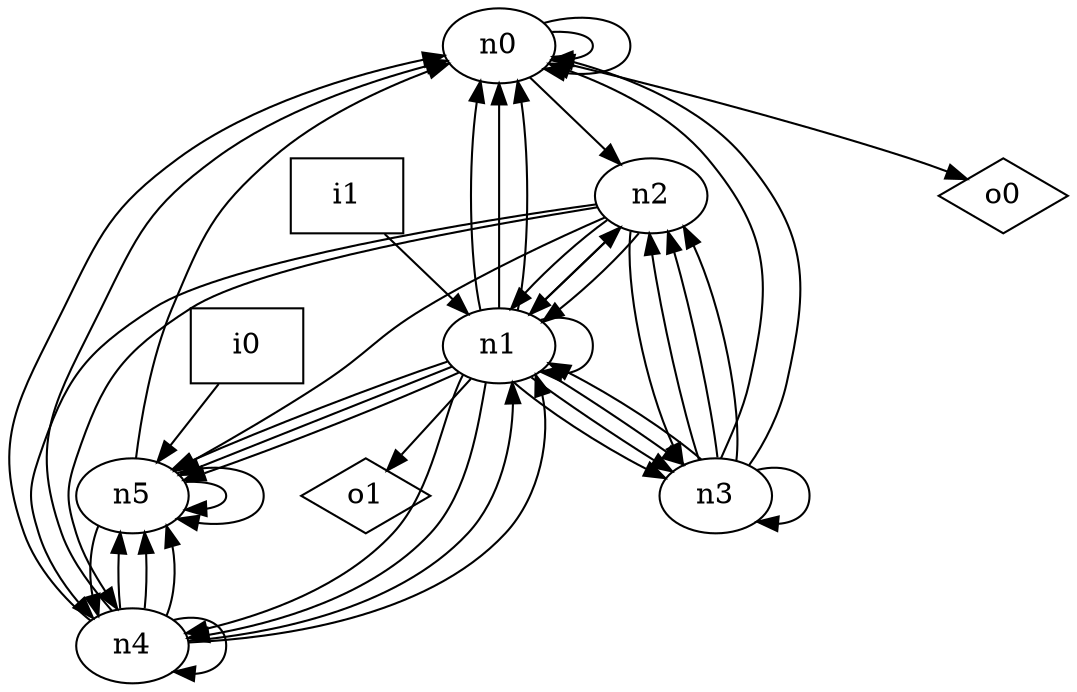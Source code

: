 digraph G {
n0 [label="n0"];
n1 [label="n1"];
n2 [label="n2"];
n3 [label="n3"];
n4 [label="n4"];
n5 [label="n5"];
n6 [label="i0",shape="box"];
n7 [label="i1",shape="box"];
n8 [label="o0",shape="diamond"];
n9 [label="o1",shape="diamond"];
n0 -> n0
n0 -> n0
n0 -> n2
n0 -> n8
n1 -> n0
n1 -> n0
n1 -> n0
n1 -> n1
n1 -> n2
n1 -> n3
n1 -> n3
n1 -> n3
n1 -> n4
n1 -> n4
n1 -> n5
n1 -> n5
n1 -> n5
n1 -> n9
n2 -> n1
n2 -> n1
n2 -> n1
n2 -> n3
n2 -> n4
n2 -> n4
n2 -> n5
n3 -> n0
n3 -> n0
n3 -> n1
n3 -> n2
n3 -> n2
n3 -> n2
n3 -> n3
n4 -> n0
n4 -> n0
n4 -> n1
n4 -> n1
n4 -> n4
n4 -> n5
n4 -> n5
n4 -> n5
n5 -> n0
n5 -> n4
n5 -> n5
n5 -> n5
n6 -> n5
n7 -> n1
}